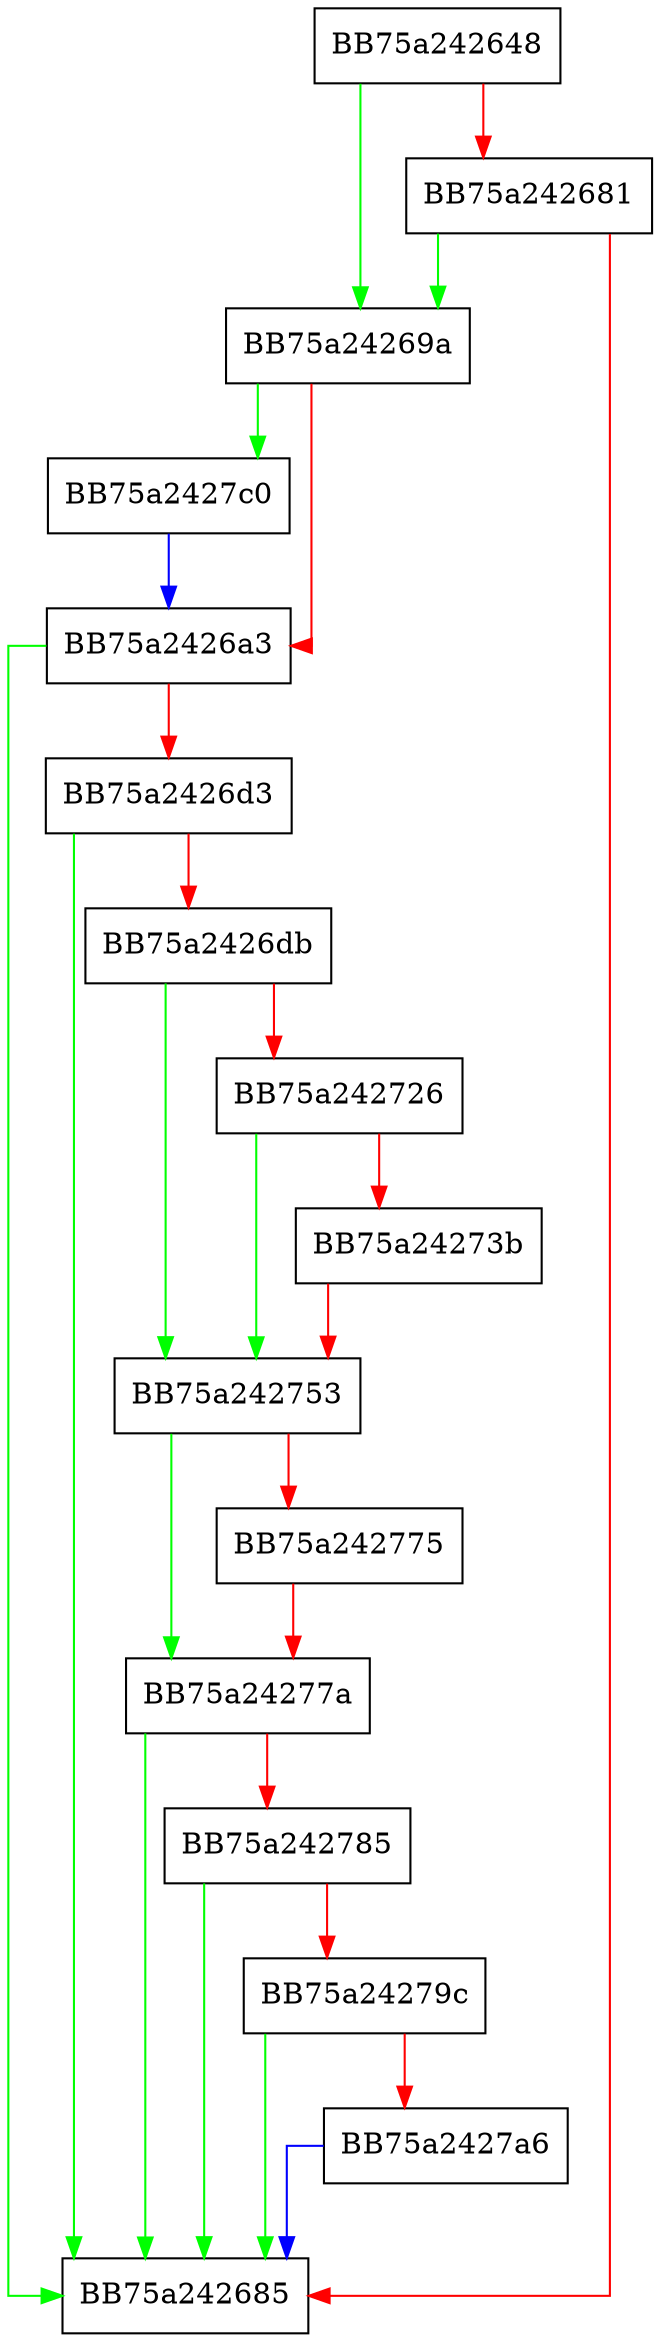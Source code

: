 digraph Update {
  node [shape="box"];
  graph [splines=ortho];
  BB75a242648 -> BB75a24269a [color="green"];
  BB75a242648 -> BB75a242681 [color="red"];
  BB75a242681 -> BB75a24269a [color="green"];
  BB75a242681 -> BB75a242685 [color="red"];
  BB75a24269a -> BB75a2427c0 [color="green"];
  BB75a24269a -> BB75a2426a3 [color="red"];
  BB75a2426a3 -> BB75a242685 [color="green"];
  BB75a2426a3 -> BB75a2426d3 [color="red"];
  BB75a2426d3 -> BB75a242685 [color="green"];
  BB75a2426d3 -> BB75a2426db [color="red"];
  BB75a2426db -> BB75a242753 [color="green"];
  BB75a2426db -> BB75a242726 [color="red"];
  BB75a242726 -> BB75a242753 [color="green"];
  BB75a242726 -> BB75a24273b [color="red"];
  BB75a24273b -> BB75a242753 [color="red"];
  BB75a242753 -> BB75a24277a [color="green"];
  BB75a242753 -> BB75a242775 [color="red"];
  BB75a242775 -> BB75a24277a [color="red"];
  BB75a24277a -> BB75a242685 [color="green"];
  BB75a24277a -> BB75a242785 [color="red"];
  BB75a242785 -> BB75a242685 [color="green"];
  BB75a242785 -> BB75a24279c [color="red"];
  BB75a24279c -> BB75a242685 [color="green"];
  BB75a24279c -> BB75a2427a6 [color="red"];
  BB75a2427a6 -> BB75a242685 [color="blue"];
  BB75a2427c0 -> BB75a2426a3 [color="blue"];
}